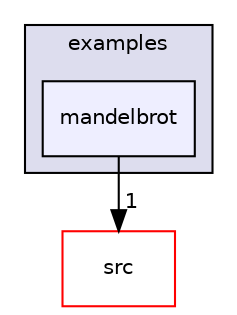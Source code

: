 digraph "wt-4.8.2/examples/mandelbrot" {
  compound=true
  node [ fontsize="10", fontname="Helvetica"];
  edge [ labelfontsize="10", labelfontname="Helvetica"];
  subgraph clusterdir_98f1119162767178fe1f2c5e13153e9a {
    graph [ bgcolor="#ddddee", pencolor="black", label="examples" fontname="Helvetica", fontsize="10", URL="dir_98f1119162767178fe1f2c5e13153e9a.html"]
  dir_8ecf236ec18e6d6e99e8a793db45f836 [shape=box, label="mandelbrot", style="filled", fillcolor="#eeeeff", pencolor="black", URL="dir_8ecf236ec18e6d6e99e8a793db45f836.html"];
  }
  dir_8c2075826d83665da24477cf5d507b72 [shape=box label="src" fillcolor="white" style="filled" color="red" URL="dir_8c2075826d83665da24477cf5d507b72.html"];
  dir_8ecf236ec18e6d6e99e8a793db45f836->dir_8c2075826d83665da24477cf5d507b72 [headlabel="1", labeldistance=1.5 headhref="dir_000265_000007.html"];
}
